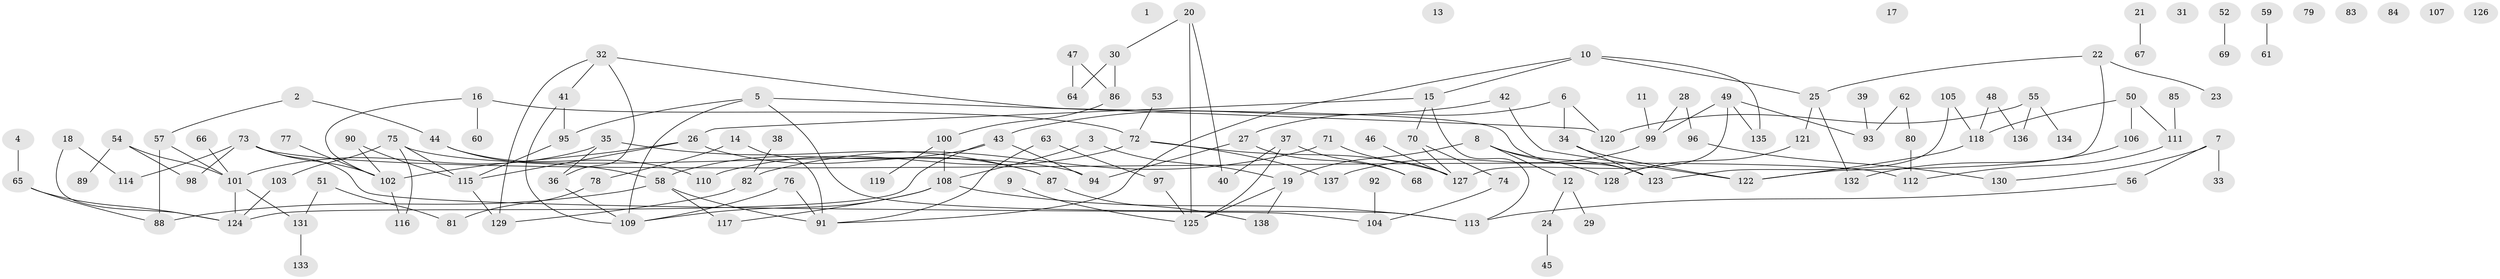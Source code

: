 // Generated by graph-tools (version 1.1) at 2025/49/03/09/25 03:49:09]
// undirected, 138 vertices, 168 edges
graph export_dot {
graph [start="1"]
  node [color=gray90,style=filled];
  1;
  2;
  3;
  4;
  5;
  6;
  7;
  8;
  9;
  10;
  11;
  12;
  13;
  14;
  15;
  16;
  17;
  18;
  19;
  20;
  21;
  22;
  23;
  24;
  25;
  26;
  27;
  28;
  29;
  30;
  31;
  32;
  33;
  34;
  35;
  36;
  37;
  38;
  39;
  40;
  41;
  42;
  43;
  44;
  45;
  46;
  47;
  48;
  49;
  50;
  51;
  52;
  53;
  54;
  55;
  56;
  57;
  58;
  59;
  60;
  61;
  62;
  63;
  64;
  65;
  66;
  67;
  68;
  69;
  70;
  71;
  72;
  73;
  74;
  75;
  76;
  77;
  78;
  79;
  80;
  81;
  82;
  83;
  84;
  85;
  86;
  87;
  88;
  89;
  90;
  91;
  92;
  93;
  94;
  95;
  96;
  97;
  98;
  99;
  100;
  101;
  102;
  103;
  104;
  105;
  106;
  107;
  108;
  109;
  110;
  111;
  112;
  113;
  114;
  115;
  116;
  117;
  118;
  119;
  120;
  121;
  122;
  123;
  124;
  125;
  126;
  127;
  128;
  129;
  130;
  131;
  132;
  133;
  134;
  135;
  136;
  137;
  138;
  2 -- 44;
  2 -- 57;
  3 -- 19;
  3 -- 108;
  4 -- 65;
  5 -- 95;
  5 -- 109;
  5 -- 113;
  5 -- 120;
  6 -- 27;
  6 -- 34;
  6 -- 120;
  7 -- 33;
  7 -- 56;
  7 -- 130;
  8 -- 12;
  8 -- 19;
  8 -- 123;
  8 -- 128;
  9 -- 125;
  10 -- 15;
  10 -- 25;
  10 -- 91;
  10 -- 135;
  11 -- 99;
  12 -- 24;
  12 -- 29;
  14 -- 78;
  14 -- 91;
  15 -- 26;
  15 -- 70;
  15 -- 113;
  16 -- 60;
  16 -- 72;
  16 -- 102;
  18 -- 114;
  18 -- 124;
  19 -- 125;
  19 -- 138;
  20 -- 30;
  20 -- 40;
  20 -- 125;
  21 -- 67;
  22 -- 23;
  22 -- 25;
  22 -- 122;
  24 -- 45;
  25 -- 121;
  25 -- 132;
  26 -- 87;
  26 -- 102;
  26 -- 115;
  27 -- 68;
  27 -- 94;
  28 -- 96;
  28 -- 99;
  30 -- 64;
  30 -- 86;
  32 -- 36;
  32 -- 41;
  32 -- 123;
  32 -- 129;
  34 -- 122;
  34 -- 123;
  35 -- 36;
  35 -- 87;
  35 -- 101;
  36 -- 109;
  37 -- 40;
  37 -- 68;
  37 -- 125;
  38 -- 82;
  39 -- 93;
  41 -- 95;
  41 -- 109;
  42 -- 43;
  42 -- 122;
  43 -- 58;
  43 -- 94;
  43 -- 124;
  44 -- 58;
  44 -- 110;
  46 -- 127;
  47 -- 64;
  47 -- 86;
  48 -- 118;
  48 -- 136;
  49 -- 93;
  49 -- 99;
  49 -- 127;
  49 -- 135;
  50 -- 106;
  50 -- 111;
  50 -- 118;
  51 -- 81;
  51 -- 131;
  52 -- 69;
  53 -- 72;
  54 -- 89;
  54 -- 98;
  54 -- 101;
  55 -- 120;
  55 -- 134;
  55 -- 136;
  56 -- 113;
  57 -- 88;
  57 -- 101;
  58 -- 88;
  58 -- 91;
  58 -- 117;
  59 -- 61;
  62 -- 80;
  62 -- 93;
  63 -- 91;
  63 -- 97;
  65 -- 88;
  65 -- 124;
  66 -- 101;
  70 -- 74;
  70 -- 127;
  71 -- 82;
  71 -- 127;
  72 -- 110;
  72 -- 127;
  72 -- 137;
  73 -- 98;
  73 -- 102;
  73 -- 104;
  73 -- 112;
  73 -- 114;
  74 -- 104;
  75 -- 94;
  75 -- 103;
  75 -- 115;
  75 -- 116;
  76 -- 91;
  76 -- 109;
  77 -- 102;
  78 -- 81;
  80 -- 112;
  82 -- 129;
  85 -- 111;
  86 -- 100;
  87 -- 138;
  90 -- 102;
  90 -- 115;
  92 -- 104;
  95 -- 115;
  96 -- 130;
  97 -- 125;
  99 -- 137;
  100 -- 108;
  100 -- 119;
  101 -- 124;
  101 -- 131;
  102 -- 116;
  103 -- 124;
  105 -- 118;
  105 -- 123;
  106 -- 132;
  108 -- 109;
  108 -- 113;
  108 -- 117;
  111 -- 112;
  115 -- 129;
  118 -- 122;
  121 -- 128;
  131 -- 133;
}
